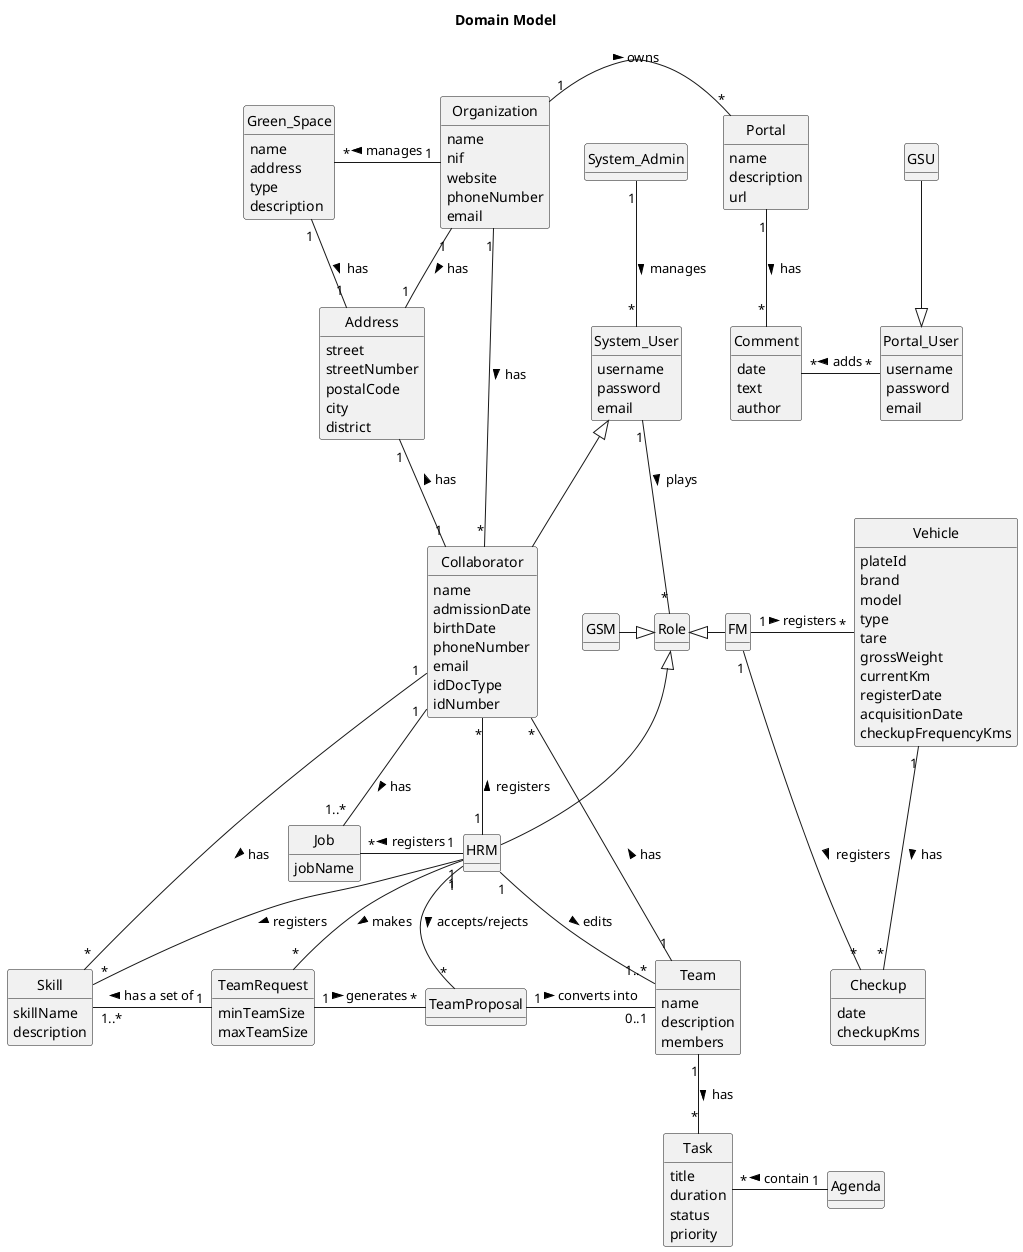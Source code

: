 @startuml
skinparam monochrome true
skinparam packageStyle rectangle
skinparam shadowing false
'skinparam linetype ortho
'left to right direction
skinparam classAttributeIconSize 0
hide circle
hide methods

title Domain Model

class Organization {
    name
    nif
    website
    phoneNumber
    email
}

class Address{
    street
    streetNumber
    postalCode
    city
    district
}

class Collaborator{
    name
    admissionDate
    birthDate
    phoneNumber
    email
    idDocType
    idNumber
}

class HRM{

}

class FM{

}

class Skill{
    skillName
    description
}

class Job{
    jobName
}

class Vehicle{
    plateId
    brand
    model
    type
    tare
    grossWeight
    currentKm
    registerDate
    acquisitionDate
    checkupFrequencyKms
}

class Checkup{
    date
    checkupKms
}

class TeamRequest{
    minTeamSize
    maxTeamSize
}

class Team{
    name
    description
    members
}

class Agenda{

}

class Task{
    title
    duration
    status
    priority
}

class Portal_User{
    username
    password
    email
}

class GSU{

}

class Portal{
    name
    description
    url
}

class Comment{
    date
    text
    author
}

class Green_Space{
    name
    address
    type
    description
}



class System_Admin{

}

class System_User{
    username
    password
    email
}

class GSM{

}

Collaborator --up|> System_User
System_Admin "1" -- "*" System_User : "manages >"
System_User "1" --down "*" Role : "plays >"
Green_Space "1" -- "1" Address : "has >"
GSU --down|> Portal_User
Portal_User "*" --left "*" Comment : "adds >"
GSM -|> Role
Portal "1" --down "*" Comment : "has >"
Organization "1" ---down "*" Collaborator : "has >"
Organization "1" --left "*" Green_Space : "manages >"
Organization "1" -- "1" Address : "has >"
Collaborator "1" --left "1" Address : "has >"
Collaborator "1" -- "*" Skill : "has >"
Collaborator "1" -- "1..*" Job : "has >"
HRM "1" --left "*" Collaborator : "registers >"
HRM "1" --left "*" Job : "registers >"
HRM "1" -- "*" Skill : "registers >"
HRM --up|> Role
HRM "1" -- "*" TeamRequest : "makes >"
TeamRequest "1" --right "*" TeamProposal : "generates >"
TeamProposal "1" --right "0..1" Team : "converts into >"
HRM "1" -- "1..*" Team : "edits >"
'TeamRequest "1" --down "1..*" SetOfSkills : "has >"
HRM "1" --right "*" TeamProposal: "accepts/rejects >"
Team "1" --down "*" Task : "has >"
'SetOfSkills "1" --left "1..*" Skill : "has >"
Agenda "1" --left "*" Task : "contain >"
FM -left|> Role
FM "1" --right "*" Vehicle : "registers >"
FM "1" --down "*" Checkup : "registers >"
Vehicle "1" --- "*" Checkup : "has >"
Team "1" --up "*" Collaborator : "has >"
Organization "1" --right "*" Portal : "owns >"
TeamRequest "1" --left "1..*" Skill : "has a set of >"

@enduml